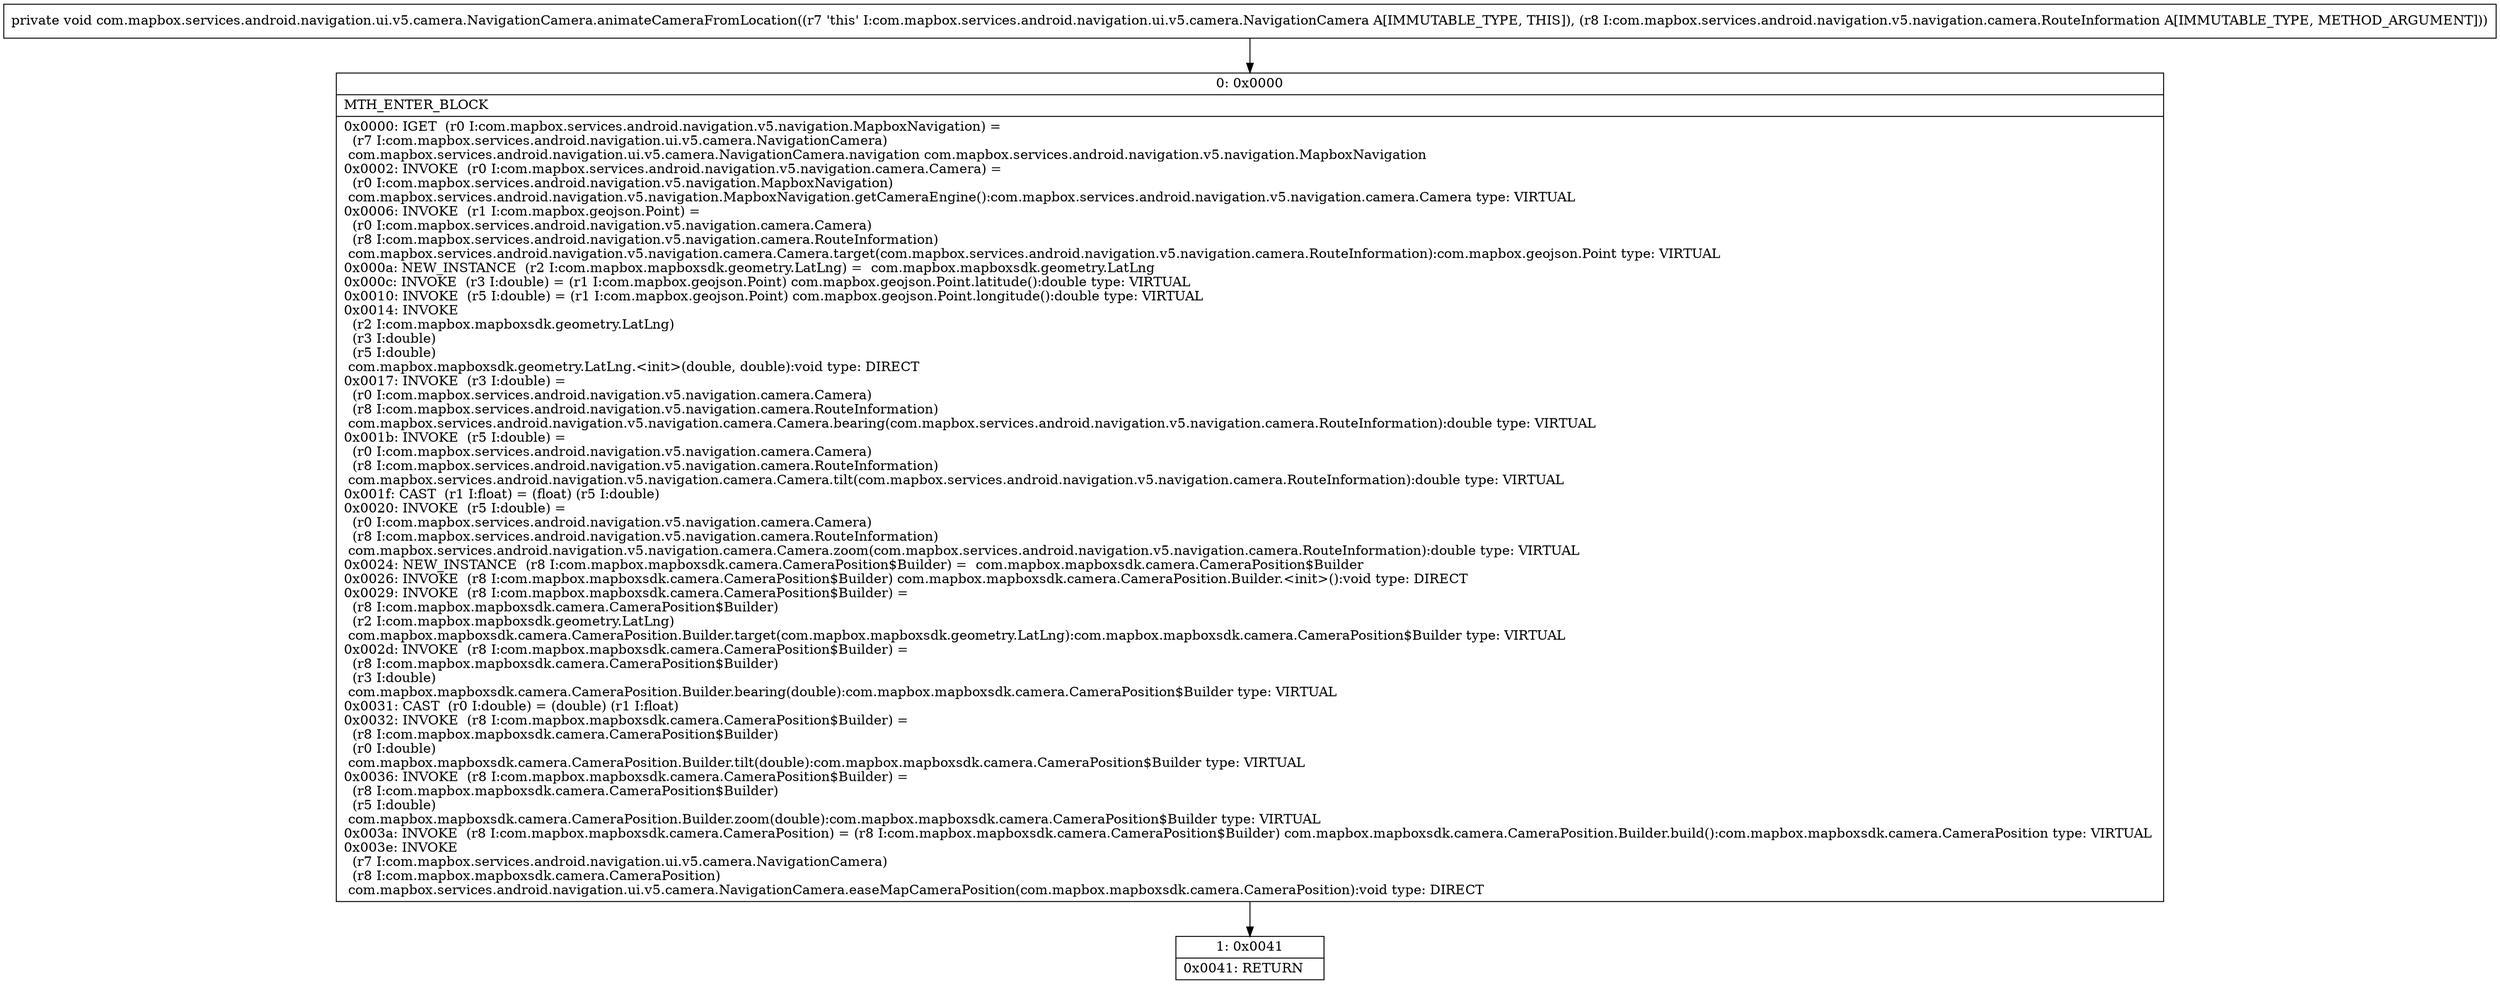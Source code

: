 digraph "CFG forcom.mapbox.services.android.navigation.ui.v5.camera.NavigationCamera.animateCameraFromLocation(Lcom\/mapbox\/services\/android\/navigation\/v5\/navigation\/camera\/RouteInformation;)V" {
Node_0 [shape=record,label="{0\:\ 0x0000|MTH_ENTER_BLOCK\l|0x0000: IGET  (r0 I:com.mapbox.services.android.navigation.v5.navigation.MapboxNavigation) = \l  (r7 I:com.mapbox.services.android.navigation.ui.v5.camera.NavigationCamera)\l com.mapbox.services.android.navigation.ui.v5.camera.NavigationCamera.navigation com.mapbox.services.android.navigation.v5.navigation.MapboxNavigation \l0x0002: INVOKE  (r0 I:com.mapbox.services.android.navigation.v5.navigation.camera.Camera) = \l  (r0 I:com.mapbox.services.android.navigation.v5.navigation.MapboxNavigation)\l com.mapbox.services.android.navigation.v5.navigation.MapboxNavigation.getCameraEngine():com.mapbox.services.android.navigation.v5.navigation.camera.Camera type: VIRTUAL \l0x0006: INVOKE  (r1 I:com.mapbox.geojson.Point) = \l  (r0 I:com.mapbox.services.android.navigation.v5.navigation.camera.Camera)\l  (r8 I:com.mapbox.services.android.navigation.v5.navigation.camera.RouteInformation)\l com.mapbox.services.android.navigation.v5.navigation.camera.Camera.target(com.mapbox.services.android.navigation.v5.navigation.camera.RouteInformation):com.mapbox.geojson.Point type: VIRTUAL \l0x000a: NEW_INSTANCE  (r2 I:com.mapbox.mapboxsdk.geometry.LatLng) =  com.mapbox.mapboxsdk.geometry.LatLng \l0x000c: INVOKE  (r3 I:double) = (r1 I:com.mapbox.geojson.Point) com.mapbox.geojson.Point.latitude():double type: VIRTUAL \l0x0010: INVOKE  (r5 I:double) = (r1 I:com.mapbox.geojson.Point) com.mapbox.geojson.Point.longitude():double type: VIRTUAL \l0x0014: INVOKE  \l  (r2 I:com.mapbox.mapboxsdk.geometry.LatLng)\l  (r3 I:double)\l  (r5 I:double)\l com.mapbox.mapboxsdk.geometry.LatLng.\<init\>(double, double):void type: DIRECT \l0x0017: INVOKE  (r3 I:double) = \l  (r0 I:com.mapbox.services.android.navigation.v5.navigation.camera.Camera)\l  (r8 I:com.mapbox.services.android.navigation.v5.navigation.camera.RouteInformation)\l com.mapbox.services.android.navigation.v5.navigation.camera.Camera.bearing(com.mapbox.services.android.navigation.v5.navigation.camera.RouteInformation):double type: VIRTUAL \l0x001b: INVOKE  (r5 I:double) = \l  (r0 I:com.mapbox.services.android.navigation.v5.navigation.camera.Camera)\l  (r8 I:com.mapbox.services.android.navigation.v5.navigation.camera.RouteInformation)\l com.mapbox.services.android.navigation.v5.navigation.camera.Camera.tilt(com.mapbox.services.android.navigation.v5.navigation.camera.RouteInformation):double type: VIRTUAL \l0x001f: CAST  (r1 I:float) = (float) (r5 I:double) \l0x0020: INVOKE  (r5 I:double) = \l  (r0 I:com.mapbox.services.android.navigation.v5.navigation.camera.Camera)\l  (r8 I:com.mapbox.services.android.navigation.v5.navigation.camera.RouteInformation)\l com.mapbox.services.android.navigation.v5.navigation.camera.Camera.zoom(com.mapbox.services.android.navigation.v5.navigation.camera.RouteInformation):double type: VIRTUAL \l0x0024: NEW_INSTANCE  (r8 I:com.mapbox.mapboxsdk.camera.CameraPosition$Builder) =  com.mapbox.mapboxsdk.camera.CameraPosition$Builder \l0x0026: INVOKE  (r8 I:com.mapbox.mapboxsdk.camera.CameraPosition$Builder) com.mapbox.mapboxsdk.camera.CameraPosition.Builder.\<init\>():void type: DIRECT \l0x0029: INVOKE  (r8 I:com.mapbox.mapboxsdk.camera.CameraPosition$Builder) = \l  (r8 I:com.mapbox.mapboxsdk.camera.CameraPosition$Builder)\l  (r2 I:com.mapbox.mapboxsdk.geometry.LatLng)\l com.mapbox.mapboxsdk.camera.CameraPosition.Builder.target(com.mapbox.mapboxsdk.geometry.LatLng):com.mapbox.mapboxsdk.camera.CameraPosition$Builder type: VIRTUAL \l0x002d: INVOKE  (r8 I:com.mapbox.mapboxsdk.camera.CameraPosition$Builder) = \l  (r8 I:com.mapbox.mapboxsdk.camera.CameraPosition$Builder)\l  (r3 I:double)\l com.mapbox.mapboxsdk.camera.CameraPosition.Builder.bearing(double):com.mapbox.mapboxsdk.camera.CameraPosition$Builder type: VIRTUAL \l0x0031: CAST  (r0 I:double) = (double) (r1 I:float) \l0x0032: INVOKE  (r8 I:com.mapbox.mapboxsdk.camera.CameraPosition$Builder) = \l  (r8 I:com.mapbox.mapboxsdk.camera.CameraPosition$Builder)\l  (r0 I:double)\l com.mapbox.mapboxsdk.camera.CameraPosition.Builder.tilt(double):com.mapbox.mapboxsdk.camera.CameraPosition$Builder type: VIRTUAL \l0x0036: INVOKE  (r8 I:com.mapbox.mapboxsdk.camera.CameraPosition$Builder) = \l  (r8 I:com.mapbox.mapboxsdk.camera.CameraPosition$Builder)\l  (r5 I:double)\l com.mapbox.mapboxsdk.camera.CameraPosition.Builder.zoom(double):com.mapbox.mapboxsdk.camera.CameraPosition$Builder type: VIRTUAL \l0x003a: INVOKE  (r8 I:com.mapbox.mapboxsdk.camera.CameraPosition) = (r8 I:com.mapbox.mapboxsdk.camera.CameraPosition$Builder) com.mapbox.mapboxsdk.camera.CameraPosition.Builder.build():com.mapbox.mapboxsdk.camera.CameraPosition type: VIRTUAL \l0x003e: INVOKE  \l  (r7 I:com.mapbox.services.android.navigation.ui.v5.camera.NavigationCamera)\l  (r8 I:com.mapbox.mapboxsdk.camera.CameraPosition)\l com.mapbox.services.android.navigation.ui.v5.camera.NavigationCamera.easeMapCameraPosition(com.mapbox.mapboxsdk.camera.CameraPosition):void type: DIRECT \l}"];
Node_1 [shape=record,label="{1\:\ 0x0041|0x0041: RETURN   \l}"];
MethodNode[shape=record,label="{private void com.mapbox.services.android.navigation.ui.v5.camera.NavigationCamera.animateCameraFromLocation((r7 'this' I:com.mapbox.services.android.navigation.ui.v5.camera.NavigationCamera A[IMMUTABLE_TYPE, THIS]), (r8 I:com.mapbox.services.android.navigation.v5.navigation.camera.RouteInformation A[IMMUTABLE_TYPE, METHOD_ARGUMENT])) }"];
MethodNode -> Node_0;
Node_0 -> Node_1;
}

